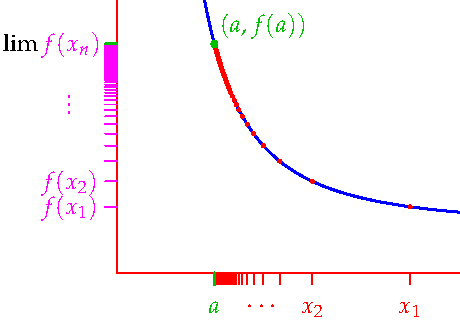 settings.tex="pdflatex";

texpreamble("\usepackage{amsmath}
\usepackage{amsthm,amssymb}
\usepackage{mathpazo}
\usepackage[svgnames]{xcolor}
");
import graph;

size(230,160,IgnoreAspect);

dotfactor=7;

real m=0;
real c=1;
real M=3;
real sh=0.03;

real f(real x){return 1+4/(x^2);}
real Min=0.9;
real Max=3.5;


draw(graph(f,Min,Max),blue+linewidth(1));


int n=50;
for(int i=1; i<=n; ++i){
	if(i<3){xtick(Label("$x_{"+(string) i+"}$",align=S),c+2/i,S,red);}
	if(i>=3){xtick(c+2/i,S,red);}
	xtick(c+2/(5i),S,red);
	dot((c+2/i,f(c+2/i)),linewidth(2)+red);
	dot((c+2/(5i),f(c+2/(5i))),linewidth(2)+red);
	if(i<3){ytick(Label("$f(x_{"+(string) i+"})$",align=W),f(c+2/i),W,magenta);}
	if(i>=3){ytick(f(c+2/i),W,magenta);}
	ytick(f(c+2/(7i)),W,magenta);
	}
	
dot("$(a,f(a))$",(c,f(c)),NE,heavygreen);

labelx("$\cdots$",c+0.5,red,align=2.2S);
labely("$\vdots$",f(c)-1.2,magenta,align=6W);

labely(Label("$\lim \textcolor{Magenta}{f(x_{n})}$",align=W),f(c),2W);
ytick(f(c),W,heavygreen+linewidth(1));

xaxis(0,red);
yaxis(0,red);
xtick(Label("$a$",align=S),c,S,heavygreen+linewidth(1));

